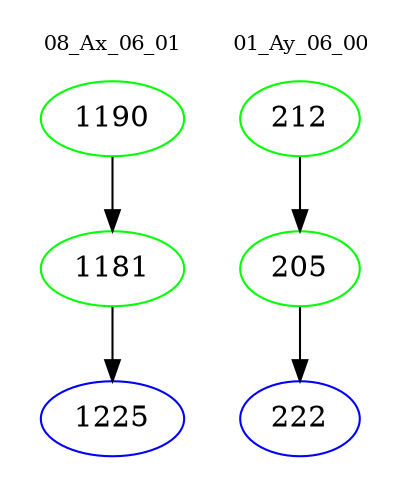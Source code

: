 digraph{
subgraph cluster_0 {
color = white
label = "08_Ax_06_01";
fontsize=10;
T0_1190 [label="1190", color="green"]
T0_1190 -> T0_1181 [color="black"]
T0_1181 [label="1181", color="green"]
T0_1181 -> T0_1225 [color="black"]
T0_1225 [label="1225", color="blue"]
}
subgraph cluster_1 {
color = white
label = "01_Ay_06_00";
fontsize=10;
T1_212 [label="212", color="green"]
T1_212 -> T1_205 [color="black"]
T1_205 [label="205", color="green"]
T1_205 -> T1_222 [color="black"]
T1_222 [label="222", color="blue"]
}
}
